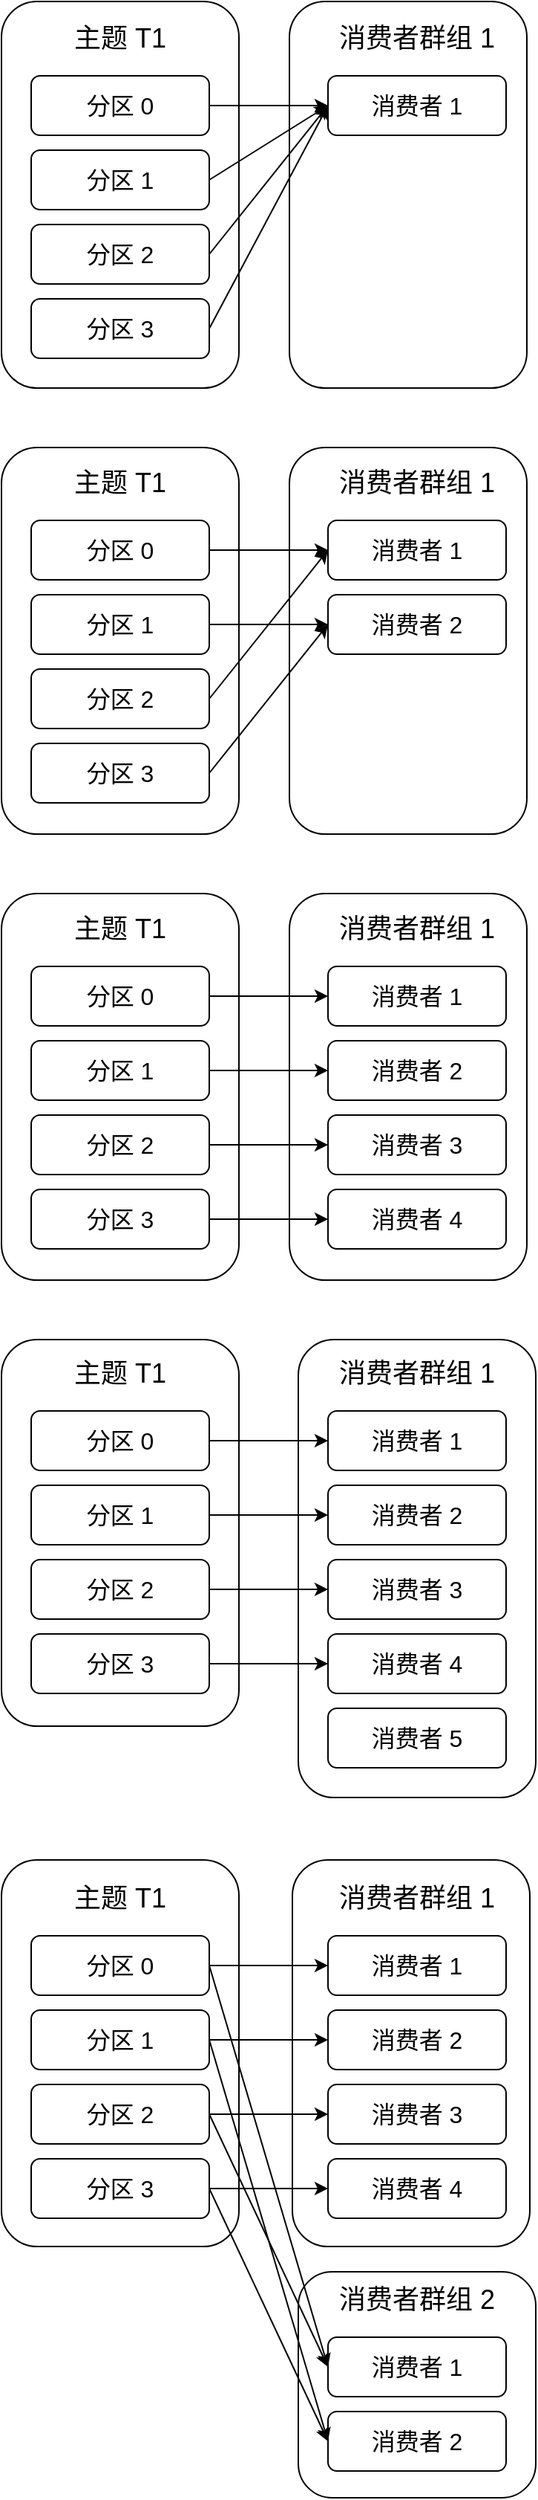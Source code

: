 <mxfile version="12.5.3" type="device"><diagram id="0SgtYKHSAzRb5g2PkTkQ" name="第 1 页"><mxGraphModel dx="1106" dy="820" grid="1" gridSize="10" guides="1" tooltips="1" connect="1" arrows="1" fold="1" page="1" pageScale="1" pageWidth="827" pageHeight="1169" math="0" shadow="0"><root><mxCell id="0"/><mxCell id="1" parent="0"/><mxCell id="BXzRPDK1wbg0idcI8CfS-105" value="" style="rounded=1;whiteSpace=wrap;html=1;" parent="1" vertex="1"><mxGeometry x="400" y="1547" width="160" height="152" as="geometry"/></mxCell><mxCell id="BXzRPDK1wbg0idcI8CfS-104" value="" style="rounded=1;whiteSpace=wrap;html=1;" parent="1" vertex="1"><mxGeometry x="396" y="1270" width="160" height="260" as="geometry"/></mxCell><mxCell id="BXzRPDK1wbg0idcI8CfS-102" value="" style="rounded=1;whiteSpace=wrap;html=1;" parent="1" vertex="1"><mxGeometry x="200" y="1270" width="160" height="260" as="geometry"/></mxCell><mxCell id="BXzRPDK1wbg0idcI8CfS-101" value="" style="rounded=1;whiteSpace=wrap;html=1;" parent="1" vertex="1"><mxGeometry x="400" y="920" width="160" height="308" as="geometry"/></mxCell><mxCell id="BXzRPDK1wbg0idcI8CfS-100" value="" style="rounded=1;whiteSpace=wrap;html=1;" parent="1" vertex="1"><mxGeometry x="200" y="920" width="160" height="260" as="geometry"/></mxCell><mxCell id="BXzRPDK1wbg0idcI8CfS-99" value="" style="rounded=1;whiteSpace=wrap;html=1;" parent="1" vertex="1"><mxGeometry x="394" y="620" width="160" height="260" as="geometry"/></mxCell><mxCell id="BXzRPDK1wbg0idcI8CfS-98" value="" style="rounded=1;whiteSpace=wrap;html=1;" parent="1" vertex="1"><mxGeometry x="200" y="620" width="160" height="260" as="geometry"/></mxCell><mxCell id="BXzRPDK1wbg0idcI8CfS-97" value="" style="rounded=1;whiteSpace=wrap;html=1;" parent="1" vertex="1"><mxGeometry x="394" y="320" width="160" height="260" as="geometry"/></mxCell><mxCell id="BXzRPDK1wbg0idcI8CfS-96" value="" style="rounded=1;whiteSpace=wrap;html=1;" parent="1" vertex="1"><mxGeometry x="200" y="320" width="160" height="260" as="geometry"/></mxCell><mxCell id="BXzRPDK1wbg0idcI8CfS-15" value="" style="rounded=1;whiteSpace=wrap;html=1;" parent="1" vertex="1"><mxGeometry x="394" y="20" width="160" height="260" as="geometry"/></mxCell><mxCell id="BXzRPDK1wbg0idcI8CfS-14" value="" style="rounded=1;whiteSpace=wrap;html=1;" parent="1" vertex="1"><mxGeometry x="200" y="20" width="160" height="260" as="geometry"/></mxCell><mxCell id="BXzRPDK1wbg0idcI8CfS-10" style="edgeStyle=orthogonalEdgeStyle;rounded=0;orthogonalLoop=1;jettySize=auto;html=1;exitX=1;exitY=0.5;exitDx=0;exitDy=0;entryX=0;entryY=0.5;entryDx=0;entryDy=0;" parent="1" source="BXzRPDK1wbg0idcI8CfS-1" target="BXzRPDK1wbg0idcI8CfS-8" edge="1"><mxGeometry relative="1" as="geometry"/></mxCell><mxCell id="BXzRPDK1wbg0idcI8CfS-1" value="&lt;font style=&quot;font-size: 16px&quot;&gt;分区 0&lt;/font&gt;" style="rounded=1;whiteSpace=wrap;html=1;" parent="1" vertex="1"><mxGeometry x="220" y="70" width="120" height="40" as="geometry"/></mxCell><mxCell id="BXzRPDK1wbg0idcI8CfS-3" value="&lt;font style=&quot;font-size: 16px&quot;&gt;分区 1&lt;/font&gt;" style="rounded=1;whiteSpace=wrap;html=1;" parent="1" vertex="1"><mxGeometry x="220" y="120" width="120" height="40" as="geometry"/></mxCell><mxCell id="BXzRPDK1wbg0idcI8CfS-4" value="&lt;font style=&quot;font-size: 16px&quot;&gt;分区 2&lt;/font&gt;" style="rounded=1;whiteSpace=wrap;html=1;" parent="1" vertex="1"><mxGeometry x="220" y="170" width="120" height="40" as="geometry"/></mxCell><mxCell id="BXzRPDK1wbg0idcI8CfS-5" value="&lt;font style=&quot;font-size: 16px&quot;&gt;分区 3&lt;/font&gt;" style="rounded=1;whiteSpace=wrap;html=1;" parent="1" vertex="1"><mxGeometry x="220" y="220" width="120" height="40" as="geometry"/></mxCell><mxCell id="BXzRPDK1wbg0idcI8CfS-6" value="&lt;font style=&quot;font-size: 18px&quot;&gt;主题 T1&lt;/font&gt;" style="text;html=1;strokeColor=none;fillColor=none;align=center;verticalAlign=middle;whiteSpace=wrap;rounded=0;" parent="1" vertex="1"><mxGeometry x="245" y="30" width="70" height="30" as="geometry"/></mxCell><mxCell id="BXzRPDK1wbg0idcI8CfS-8" value="&lt;font style=&quot;font-size: 16px&quot;&gt;消费者 1&lt;/font&gt;" style="rounded=1;whiteSpace=wrap;html=1;" parent="1" vertex="1"><mxGeometry x="420" y="70" width="120" height="40" as="geometry"/></mxCell><mxCell id="BXzRPDK1wbg0idcI8CfS-9" value="&lt;font style=&quot;font-size: 18px&quot;&gt;消费者群组 1&lt;/font&gt;" style="text;html=1;strokeColor=none;fillColor=none;align=center;verticalAlign=middle;whiteSpace=wrap;rounded=0;" parent="1" vertex="1"><mxGeometry x="425" y="30" width="110" height="30" as="geometry"/></mxCell><mxCell id="BXzRPDK1wbg0idcI8CfS-11" value="" style="endArrow=classic;html=1;exitX=1;exitY=0.5;exitDx=0;exitDy=0;entryX=0;entryY=0.5;entryDx=0;entryDy=0;" parent="1" source="BXzRPDK1wbg0idcI8CfS-3" target="BXzRPDK1wbg0idcI8CfS-8" edge="1"><mxGeometry width="50" height="50" relative="1" as="geometry"><mxPoint x="400" y="290" as="sourcePoint"/><mxPoint x="450" y="240" as="targetPoint"/></mxGeometry></mxCell><mxCell id="BXzRPDK1wbg0idcI8CfS-12" value="" style="endArrow=classic;html=1;exitX=1;exitY=0.5;exitDx=0;exitDy=0;entryX=0;entryY=0.5;entryDx=0;entryDy=0;" parent="1" source="BXzRPDK1wbg0idcI8CfS-4" target="BXzRPDK1wbg0idcI8CfS-8" edge="1"><mxGeometry width="50" height="50" relative="1" as="geometry"><mxPoint x="370" y="280" as="sourcePoint"/><mxPoint x="420" y="230" as="targetPoint"/></mxGeometry></mxCell><mxCell id="BXzRPDK1wbg0idcI8CfS-13" value="" style="endArrow=classic;html=1;exitX=1;exitY=0.5;exitDx=0;exitDy=0;entryX=0;entryY=0.5;entryDx=0;entryDy=0;" parent="1" source="BXzRPDK1wbg0idcI8CfS-5" target="BXzRPDK1wbg0idcI8CfS-8" edge="1"><mxGeometry width="50" height="50" relative="1" as="geometry"><mxPoint x="350" y="280" as="sourcePoint"/><mxPoint x="400" y="230" as="targetPoint"/></mxGeometry></mxCell><mxCell id="BXzRPDK1wbg0idcI8CfS-18" style="edgeStyle=orthogonalEdgeStyle;rounded=0;orthogonalLoop=1;jettySize=auto;html=1;exitX=1;exitY=0.5;exitDx=0;exitDy=0;entryX=0;entryY=0.5;entryDx=0;entryDy=0;" parent="1" source="BXzRPDK1wbg0idcI8CfS-19" target="BXzRPDK1wbg0idcI8CfS-24" edge="1"><mxGeometry relative="1" as="geometry"/></mxCell><mxCell id="BXzRPDK1wbg0idcI8CfS-19" value="&lt;font style=&quot;font-size: 16px&quot;&gt;分区 0&lt;/font&gt;" style="rounded=1;whiteSpace=wrap;html=1;" parent="1" vertex="1"><mxGeometry x="220" y="369" width="120" height="40" as="geometry"/></mxCell><mxCell id="BXzRPDK1wbg0idcI8CfS-30" style="edgeStyle=orthogonalEdgeStyle;rounded=0;orthogonalLoop=1;jettySize=auto;html=1;entryX=0;entryY=0.5;entryDx=0;entryDy=0;" parent="1" source="BXzRPDK1wbg0idcI8CfS-20" target="BXzRPDK1wbg0idcI8CfS-29" edge="1"><mxGeometry relative="1" as="geometry"/></mxCell><mxCell id="BXzRPDK1wbg0idcI8CfS-20" value="&lt;font style=&quot;font-size: 16px&quot;&gt;分区 1&lt;/font&gt;" style="rounded=1;whiteSpace=wrap;html=1;" parent="1" vertex="1"><mxGeometry x="220" y="419" width="120" height="40" as="geometry"/></mxCell><mxCell id="BXzRPDK1wbg0idcI8CfS-21" value="&lt;font style=&quot;font-size: 16px&quot;&gt;分区 2&lt;/font&gt;" style="rounded=1;whiteSpace=wrap;html=1;" parent="1" vertex="1"><mxGeometry x="220" y="469" width="120" height="40" as="geometry"/></mxCell><mxCell id="BXzRPDK1wbg0idcI8CfS-22" value="&lt;font style=&quot;font-size: 16px&quot;&gt;分区 3&lt;/font&gt;" style="rounded=1;whiteSpace=wrap;html=1;" parent="1" vertex="1"><mxGeometry x="220" y="519" width="120" height="40" as="geometry"/></mxCell><mxCell id="BXzRPDK1wbg0idcI8CfS-23" value="&lt;font style=&quot;font-size: 18px&quot;&gt;主题 T1&lt;/font&gt;" style="text;html=1;strokeColor=none;fillColor=none;align=center;verticalAlign=middle;whiteSpace=wrap;rounded=0;" parent="1" vertex="1"><mxGeometry x="245" y="329" width="70" height="30" as="geometry"/></mxCell><mxCell id="BXzRPDK1wbg0idcI8CfS-24" value="&lt;font style=&quot;font-size: 16px&quot;&gt;消费者 1&lt;/font&gt;" style="rounded=1;whiteSpace=wrap;html=1;" parent="1" vertex="1"><mxGeometry x="420" y="369" width="120" height="40" as="geometry"/></mxCell><mxCell id="BXzRPDK1wbg0idcI8CfS-25" value="&lt;font style=&quot;font-size: 18px&quot;&gt;消费者群组 1&lt;/font&gt;" style="text;html=1;strokeColor=none;fillColor=none;align=center;verticalAlign=middle;whiteSpace=wrap;rounded=0;" parent="1" vertex="1"><mxGeometry x="425" y="329" width="110" height="30" as="geometry"/></mxCell><mxCell id="BXzRPDK1wbg0idcI8CfS-29" value="&lt;font style=&quot;font-size: 16px&quot;&gt;消费者 2&lt;/font&gt;" style="rounded=1;whiteSpace=wrap;html=1;" parent="1" vertex="1"><mxGeometry x="420" y="419" width="120" height="40" as="geometry"/></mxCell><mxCell id="BXzRPDK1wbg0idcI8CfS-31" value="" style="endArrow=classic;html=1;exitX=1;exitY=0.5;exitDx=0;exitDy=0;entryX=0;entryY=0.5;entryDx=0;entryDy=0;" parent="1" source="BXzRPDK1wbg0idcI8CfS-21" target="BXzRPDK1wbg0idcI8CfS-24" edge="1"><mxGeometry width="50" height="50" relative="1" as="geometry"><mxPoint x="390" y="589" as="sourcePoint"/><mxPoint x="440" y="539" as="targetPoint"/></mxGeometry></mxCell><mxCell id="BXzRPDK1wbg0idcI8CfS-32" value="" style="endArrow=classic;html=1;exitX=1;exitY=0.5;exitDx=0;exitDy=0;entryX=0;entryY=0.5;entryDx=0;entryDy=0;" parent="1" source="BXzRPDK1wbg0idcI8CfS-22" target="BXzRPDK1wbg0idcI8CfS-29" edge="1"><mxGeometry width="50" height="50" relative="1" as="geometry"><mxPoint x="400" y="609" as="sourcePoint"/><mxPoint x="450" y="559" as="targetPoint"/></mxGeometry></mxCell><mxCell id="BXzRPDK1wbg0idcI8CfS-33" style="edgeStyle=orthogonalEdgeStyle;rounded=0;orthogonalLoop=1;jettySize=auto;html=1;exitX=1;exitY=0.5;exitDx=0;exitDy=0;entryX=0;entryY=0.5;entryDx=0;entryDy=0;" parent="1" source="BXzRPDK1wbg0idcI8CfS-34" target="BXzRPDK1wbg0idcI8CfS-40" edge="1"><mxGeometry relative="1" as="geometry"/></mxCell><mxCell id="BXzRPDK1wbg0idcI8CfS-34" value="&lt;font style=&quot;font-size: 16px&quot;&gt;分区 0&lt;/font&gt;" style="rounded=1;whiteSpace=wrap;html=1;" parent="1" vertex="1"><mxGeometry x="220" y="669" width="120" height="40" as="geometry"/></mxCell><mxCell id="BXzRPDK1wbg0idcI8CfS-35" style="edgeStyle=orthogonalEdgeStyle;rounded=0;orthogonalLoop=1;jettySize=auto;html=1;entryX=0;entryY=0.5;entryDx=0;entryDy=0;" parent="1" source="BXzRPDK1wbg0idcI8CfS-36" target="BXzRPDK1wbg0idcI8CfS-42" edge="1"><mxGeometry relative="1" as="geometry"/></mxCell><mxCell id="BXzRPDK1wbg0idcI8CfS-36" value="&lt;font style=&quot;font-size: 16px&quot;&gt;分区 1&lt;/font&gt;" style="rounded=1;whiteSpace=wrap;html=1;" parent="1" vertex="1"><mxGeometry x="220" y="719" width="120" height="40" as="geometry"/></mxCell><mxCell id="BXzRPDK1wbg0idcI8CfS-47" style="edgeStyle=orthogonalEdgeStyle;rounded=0;orthogonalLoop=1;jettySize=auto;html=1;exitX=1;exitY=0.5;exitDx=0;exitDy=0;entryX=0;entryY=0.5;entryDx=0;entryDy=0;" parent="1" source="BXzRPDK1wbg0idcI8CfS-37" target="BXzRPDK1wbg0idcI8CfS-45" edge="1"><mxGeometry relative="1" as="geometry"/></mxCell><mxCell id="BXzRPDK1wbg0idcI8CfS-37" value="&lt;font style=&quot;font-size: 16px&quot;&gt;分区 2&lt;/font&gt;" style="rounded=1;whiteSpace=wrap;html=1;" parent="1" vertex="1"><mxGeometry x="220" y="769" width="120" height="40" as="geometry"/></mxCell><mxCell id="BXzRPDK1wbg0idcI8CfS-48" style="edgeStyle=orthogonalEdgeStyle;rounded=0;orthogonalLoop=1;jettySize=auto;html=1;" parent="1" source="BXzRPDK1wbg0idcI8CfS-38" target="BXzRPDK1wbg0idcI8CfS-46" edge="1"><mxGeometry relative="1" as="geometry"/></mxCell><mxCell id="BXzRPDK1wbg0idcI8CfS-38" value="&lt;font style=&quot;font-size: 16px&quot;&gt;分区 3&lt;/font&gt;" style="rounded=1;whiteSpace=wrap;html=1;" parent="1" vertex="1"><mxGeometry x="220" y="819" width="120" height="40" as="geometry"/></mxCell><mxCell id="BXzRPDK1wbg0idcI8CfS-39" value="&lt;font style=&quot;font-size: 18px&quot;&gt;主题 T1&lt;/font&gt;" style="text;html=1;strokeColor=none;fillColor=none;align=center;verticalAlign=middle;whiteSpace=wrap;rounded=0;" parent="1" vertex="1"><mxGeometry x="245" y="629" width="70" height="30" as="geometry"/></mxCell><mxCell id="BXzRPDK1wbg0idcI8CfS-40" value="&lt;font style=&quot;font-size: 16px&quot;&gt;消费者 1&lt;/font&gt;" style="rounded=1;whiteSpace=wrap;html=1;" parent="1" vertex="1"><mxGeometry x="420" y="669" width="120" height="40" as="geometry"/></mxCell><mxCell id="BXzRPDK1wbg0idcI8CfS-41" value="&lt;font style=&quot;font-size: 18px&quot;&gt;消费者群组 1&lt;/font&gt;" style="text;html=1;strokeColor=none;fillColor=none;align=center;verticalAlign=middle;whiteSpace=wrap;rounded=0;" parent="1" vertex="1"><mxGeometry x="425" y="629" width="110" height="30" as="geometry"/></mxCell><mxCell id="BXzRPDK1wbg0idcI8CfS-42" value="&lt;font style=&quot;font-size: 16px&quot;&gt;消费者 2&lt;/font&gt;" style="rounded=1;whiteSpace=wrap;html=1;" parent="1" vertex="1"><mxGeometry x="420" y="719" width="120" height="40" as="geometry"/></mxCell><mxCell id="BXzRPDK1wbg0idcI8CfS-45" value="&lt;font style=&quot;font-size: 16px&quot;&gt;消费者 3&lt;/font&gt;" style="rounded=1;whiteSpace=wrap;html=1;" parent="1" vertex="1"><mxGeometry x="420" y="769" width="120" height="40" as="geometry"/></mxCell><mxCell id="BXzRPDK1wbg0idcI8CfS-46" value="&lt;font style=&quot;font-size: 16px&quot;&gt;消费者 4&lt;/font&gt;" style="rounded=1;whiteSpace=wrap;html=1;" parent="1" vertex="1"><mxGeometry x="420" y="819" width="120" height="40" as="geometry"/></mxCell><mxCell id="BXzRPDK1wbg0idcI8CfS-49" style="edgeStyle=orthogonalEdgeStyle;rounded=0;orthogonalLoop=1;jettySize=auto;html=1;exitX=1;exitY=0.5;exitDx=0;exitDy=0;entryX=0;entryY=0.5;entryDx=0;entryDy=0;" parent="1" source="BXzRPDK1wbg0idcI8CfS-50" target="BXzRPDK1wbg0idcI8CfS-58" edge="1"><mxGeometry relative="1" as="geometry"/></mxCell><mxCell id="BXzRPDK1wbg0idcI8CfS-50" value="&lt;font style=&quot;font-size: 16px&quot;&gt;分区 0&lt;/font&gt;" style="rounded=1;whiteSpace=wrap;html=1;" parent="1" vertex="1"><mxGeometry x="220" y="968" width="120" height="40" as="geometry"/></mxCell><mxCell id="BXzRPDK1wbg0idcI8CfS-51" style="edgeStyle=orthogonalEdgeStyle;rounded=0;orthogonalLoop=1;jettySize=auto;html=1;entryX=0;entryY=0.5;entryDx=0;entryDy=0;" parent="1" source="BXzRPDK1wbg0idcI8CfS-52" target="BXzRPDK1wbg0idcI8CfS-60" edge="1"><mxGeometry relative="1" as="geometry"/></mxCell><mxCell id="BXzRPDK1wbg0idcI8CfS-52" value="&lt;font style=&quot;font-size: 16px&quot;&gt;分区 1&lt;/font&gt;" style="rounded=1;whiteSpace=wrap;html=1;" parent="1" vertex="1"><mxGeometry x="220" y="1018" width="120" height="40" as="geometry"/></mxCell><mxCell id="BXzRPDK1wbg0idcI8CfS-53" style="edgeStyle=orthogonalEdgeStyle;rounded=0;orthogonalLoop=1;jettySize=auto;html=1;exitX=1;exitY=0.5;exitDx=0;exitDy=0;entryX=0;entryY=0.5;entryDx=0;entryDy=0;" parent="1" source="BXzRPDK1wbg0idcI8CfS-54" target="BXzRPDK1wbg0idcI8CfS-61" edge="1"><mxGeometry relative="1" as="geometry"/></mxCell><mxCell id="BXzRPDK1wbg0idcI8CfS-54" value="&lt;font style=&quot;font-size: 16px&quot;&gt;分区 2&lt;/font&gt;" style="rounded=1;whiteSpace=wrap;html=1;" parent="1" vertex="1"><mxGeometry x="220" y="1068" width="120" height="40" as="geometry"/></mxCell><mxCell id="BXzRPDK1wbg0idcI8CfS-55" style="edgeStyle=orthogonalEdgeStyle;rounded=0;orthogonalLoop=1;jettySize=auto;html=1;" parent="1" source="BXzRPDK1wbg0idcI8CfS-56" target="BXzRPDK1wbg0idcI8CfS-62" edge="1"><mxGeometry relative="1" as="geometry"/></mxCell><mxCell id="BXzRPDK1wbg0idcI8CfS-56" value="&lt;font style=&quot;font-size: 16px&quot;&gt;分区 3&lt;/font&gt;" style="rounded=1;whiteSpace=wrap;html=1;" parent="1" vertex="1"><mxGeometry x="220" y="1118" width="120" height="40" as="geometry"/></mxCell><mxCell id="BXzRPDK1wbg0idcI8CfS-57" value="&lt;font style=&quot;font-size: 18px&quot;&gt;主题 T1&lt;/font&gt;" style="text;html=1;strokeColor=none;fillColor=none;align=center;verticalAlign=middle;whiteSpace=wrap;rounded=0;" parent="1" vertex="1"><mxGeometry x="245" y="928" width="70" height="30" as="geometry"/></mxCell><mxCell id="BXzRPDK1wbg0idcI8CfS-58" value="&lt;font style=&quot;font-size: 16px&quot;&gt;消费者 1&lt;/font&gt;" style="rounded=1;whiteSpace=wrap;html=1;" parent="1" vertex="1"><mxGeometry x="420" y="968" width="120" height="40" as="geometry"/></mxCell><mxCell id="BXzRPDK1wbg0idcI8CfS-59" value="&lt;font style=&quot;font-size: 18px&quot;&gt;消费者群组 1&lt;/font&gt;" style="text;html=1;strokeColor=none;fillColor=none;align=center;verticalAlign=middle;whiteSpace=wrap;rounded=0;" parent="1" vertex="1"><mxGeometry x="425" y="928" width="110" height="30" as="geometry"/></mxCell><mxCell id="BXzRPDK1wbg0idcI8CfS-60" value="&lt;font style=&quot;font-size: 16px&quot;&gt;消费者 2&lt;/font&gt;" style="rounded=1;whiteSpace=wrap;html=1;" parent="1" vertex="1"><mxGeometry x="420" y="1018" width="120" height="40" as="geometry"/></mxCell><mxCell id="BXzRPDK1wbg0idcI8CfS-61" value="&lt;font style=&quot;font-size: 16px&quot;&gt;消费者 3&lt;/font&gt;" style="rounded=1;whiteSpace=wrap;html=1;" parent="1" vertex="1"><mxGeometry x="420" y="1068" width="120" height="40" as="geometry"/></mxCell><mxCell id="BXzRPDK1wbg0idcI8CfS-62" value="&lt;font style=&quot;font-size: 16px&quot;&gt;消费者 4&lt;/font&gt;" style="rounded=1;whiteSpace=wrap;html=1;" parent="1" vertex="1"><mxGeometry x="420" y="1118" width="120" height="40" as="geometry"/></mxCell><mxCell id="BXzRPDK1wbg0idcI8CfS-63" value="&lt;font style=&quot;font-size: 16px&quot;&gt;消费者 5&lt;/font&gt;" style="rounded=1;whiteSpace=wrap;html=1;" parent="1" vertex="1"><mxGeometry x="420" y="1168" width="120" height="40" as="geometry"/></mxCell><mxCell id="BXzRPDK1wbg0idcI8CfS-64" style="edgeStyle=orthogonalEdgeStyle;rounded=0;orthogonalLoop=1;jettySize=auto;html=1;exitX=1;exitY=0.5;exitDx=0;exitDy=0;entryX=0;entryY=0.5;entryDx=0;entryDy=0;" parent="1" source="BXzRPDK1wbg0idcI8CfS-65" target="BXzRPDK1wbg0idcI8CfS-73" edge="1"><mxGeometry relative="1" as="geometry"/></mxCell><mxCell id="BXzRPDK1wbg0idcI8CfS-65" value="&lt;font style=&quot;font-size: 16px&quot;&gt;分区 0&lt;/font&gt;" style="rounded=1;whiteSpace=wrap;html=1;" parent="1" vertex="1"><mxGeometry x="220" y="1321" width="120" height="40" as="geometry"/></mxCell><mxCell id="BXzRPDK1wbg0idcI8CfS-66" style="edgeStyle=orthogonalEdgeStyle;rounded=0;orthogonalLoop=1;jettySize=auto;html=1;entryX=0;entryY=0.5;entryDx=0;entryDy=0;" parent="1" source="BXzRPDK1wbg0idcI8CfS-67" target="BXzRPDK1wbg0idcI8CfS-75" edge="1"><mxGeometry relative="1" as="geometry"/></mxCell><mxCell id="BXzRPDK1wbg0idcI8CfS-67" value="&lt;font style=&quot;font-size: 16px&quot;&gt;分区 1&lt;/font&gt;" style="rounded=1;whiteSpace=wrap;html=1;" parent="1" vertex="1"><mxGeometry x="220" y="1371" width="120" height="40" as="geometry"/></mxCell><mxCell id="BXzRPDK1wbg0idcI8CfS-68" style="edgeStyle=orthogonalEdgeStyle;rounded=0;orthogonalLoop=1;jettySize=auto;html=1;exitX=1;exitY=0.5;exitDx=0;exitDy=0;entryX=0;entryY=0.5;entryDx=0;entryDy=0;" parent="1" source="BXzRPDK1wbg0idcI8CfS-69" target="BXzRPDK1wbg0idcI8CfS-76" edge="1"><mxGeometry relative="1" as="geometry"/></mxCell><mxCell id="BXzRPDK1wbg0idcI8CfS-69" value="&lt;font style=&quot;font-size: 16px&quot;&gt;分区 2&lt;/font&gt;" style="rounded=1;whiteSpace=wrap;html=1;" parent="1" vertex="1"><mxGeometry x="220" y="1421" width="120" height="40" as="geometry"/></mxCell><mxCell id="BXzRPDK1wbg0idcI8CfS-70" style="edgeStyle=orthogonalEdgeStyle;rounded=0;orthogonalLoop=1;jettySize=auto;html=1;" parent="1" source="BXzRPDK1wbg0idcI8CfS-71" target="BXzRPDK1wbg0idcI8CfS-77" edge="1"><mxGeometry relative="1" as="geometry"/></mxCell><mxCell id="BXzRPDK1wbg0idcI8CfS-71" value="&lt;font style=&quot;font-size: 16px&quot;&gt;分区 3&lt;/font&gt;" style="rounded=1;whiteSpace=wrap;html=1;" parent="1" vertex="1"><mxGeometry x="220" y="1471" width="120" height="40" as="geometry"/></mxCell><mxCell id="BXzRPDK1wbg0idcI8CfS-72" value="&lt;font style=&quot;font-size: 18px&quot;&gt;主题 T1&lt;/font&gt;" style="text;html=1;strokeColor=none;fillColor=none;align=center;verticalAlign=middle;whiteSpace=wrap;rounded=0;" parent="1" vertex="1"><mxGeometry x="245" y="1281" width="70" height="30" as="geometry"/></mxCell><mxCell id="BXzRPDK1wbg0idcI8CfS-73" value="&lt;font style=&quot;font-size: 16px&quot;&gt;消费者 1&lt;/font&gt;" style="rounded=1;whiteSpace=wrap;html=1;" parent="1" vertex="1"><mxGeometry x="420" y="1321" width="120" height="40" as="geometry"/></mxCell><mxCell id="BXzRPDK1wbg0idcI8CfS-74" value="&lt;font style=&quot;font-size: 18px&quot;&gt;消费者群组 1&lt;/font&gt;" style="text;html=1;strokeColor=none;fillColor=none;align=center;verticalAlign=middle;whiteSpace=wrap;rounded=0;" parent="1" vertex="1"><mxGeometry x="425" y="1281" width="110" height="30" as="geometry"/></mxCell><mxCell id="BXzRPDK1wbg0idcI8CfS-75" value="&lt;font style=&quot;font-size: 16px&quot;&gt;消费者 2&lt;/font&gt;" style="rounded=1;whiteSpace=wrap;html=1;" parent="1" vertex="1"><mxGeometry x="420" y="1371" width="120" height="40" as="geometry"/></mxCell><mxCell id="BXzRPDK1wbg0idcI8CfS-76" value="&lt;font style=&quot;font-size: 16px&quot;&gt;消费者 3&lt;/font&gt;" style="rounded=1;whiteSpace=wrap;html=1;" parent="1" vertex="1"><mxGeometry x="420" y="1421" width="120" height="40" as="geometry"/></mxCell><mxCell id="BXzRPDK1wbg0idcI8CfS-77" value="&lt;font style=&quot;font-size: 16px&quot;&gt;消费者 4&lt;/font&gt;" style="rounded=1;whiteSpace=wrap;html=1;" parent="1" vertex="1"><mxGeometry x="420" y="1471" width="120" height="40" as="geometry"/></mxCell><mxCell id="BXzRPDK1wbg0idcI8CfS-87" value="&lt;font style=&quot;font-size: 16px&quot;&gt;消费者 1&lt;/font&gt;" style="rounded=1;whiteSpace=wrap;html=1;" parent="1" vertex="1"><mxGeometry x="420" y="1591" width="120" height="40" as="geometry"/></mxCell><mxCell id="BXzRPDK1wbg0idcI8CfS-88" value="&lt;font style=&quot;font-size: 18px&quot;&gt;消费者群组 2&lt;/font&gt;" style="text;html=1;strokeColor=none;fillColor=none;align=center;verticalAlign=middle;whiteSpace=wrap;rounded=0;" parent="1" vertex="1"><mxGeometry x="425" y="1551" width="110" height="30" as="geometry"/></mxCell><mxCell id="BXzRPDK1wbg0idcI8CfS-89" value="&lt;font style=&quot;font-size: 16px&quot;&gt;消费者 2&lt;/font&gt;" style="rounded=1;whiteSpace=wrap;html=1;" parent="1" vertex="1"><mxGeometry x="420" y="1641" width="120" height="40" as="geometry"/></mxCell><mxCell id="BXzRPDK1wbg0idcI8CfS-92" value="" style="endArrow=classic;html=1;exitX=1;exitY=0.5;exitDx=0;exitDy=0;entryX=0;entryY=0.5;entryDx=0;entryDy=0;" parent="1" source="BXzRPDK1wbg0idcI8CfS-65" target="BXzRPDK1wbg0idcI8CfS-87" edge="1"><mxGeometry width="50" height="50" relative="1" as="geometry"><mxPoint x="210" y="1729" as="sourcePoint"/><mxPoint x="260" y="1679" as="targetPoint"/></mxGeometry></mxCell><mxCell id="BXzRPDK1wbg0idcI8CfS-93" value="" style="endArrow=classic;html=1;exitX=1;exitY=0.5;exitDx=0;exitDy=0;entryX=0;entryY=0.5;entryDx=0;entryDy=0;" parent="1" source="BXzRPDK1wbg0idcI8CfS-67" target="BXzRPDK1wbg0idcI8CfS-89" edge="1"><mxGeometry width="50" height="50" relative="1" as="geometry"><mxPoint x="320" y="1719" as="sourcePoint"/><mxPoint x="370" y="1669" as="targetPoint"/></mxGeometry></mxCell><mxCell id="BXzRPDK1wbg0idcI8CfS-94" value="" style="endArrow=classic;html=1;exitX=1;exitY=0.5;exitDx=0;exitDy=0;entryX=0;entryY=0.5;entryDx=0;entryDy=0;" parent="1" source="BXzRPDK1wbg0idcI8CfS-69" target="BXzRPDK1wbg0idcI8CfS-87" edge="1"><mxGeometry width="50" height="50" relative="1" as="geometry"><mxPoint x="170" y="1739" as="sourcePoint"/><mxPoint x="220" y="1689" as="targetPoint"/></mxGeometry></mxCell><mxCell id="BXzRPDK1wbg0idcI8CfS-95" value="" style="endArrow=classic;html=1;exitX=1;exitY=0.5;exitDx=0;exitDy=0;entryX=0;entryY=0.5;entryDx=0;entryDy=0;" parent="1" source="BXzRPDK1wbg0idcI8CfS-71" target="BXzRPDK1wbg0idcI8CfS-89" edge="1"><mxGeometry width="50" height="50" relative="1" as="geometry"><mxPoint x="230" y="1719" as="sourcePoint"/><mxPoint x="280" y="1669" as="targetPoint"/></mxGeometry></mxCell></root></mxGraphModel></diagram></mxfile>